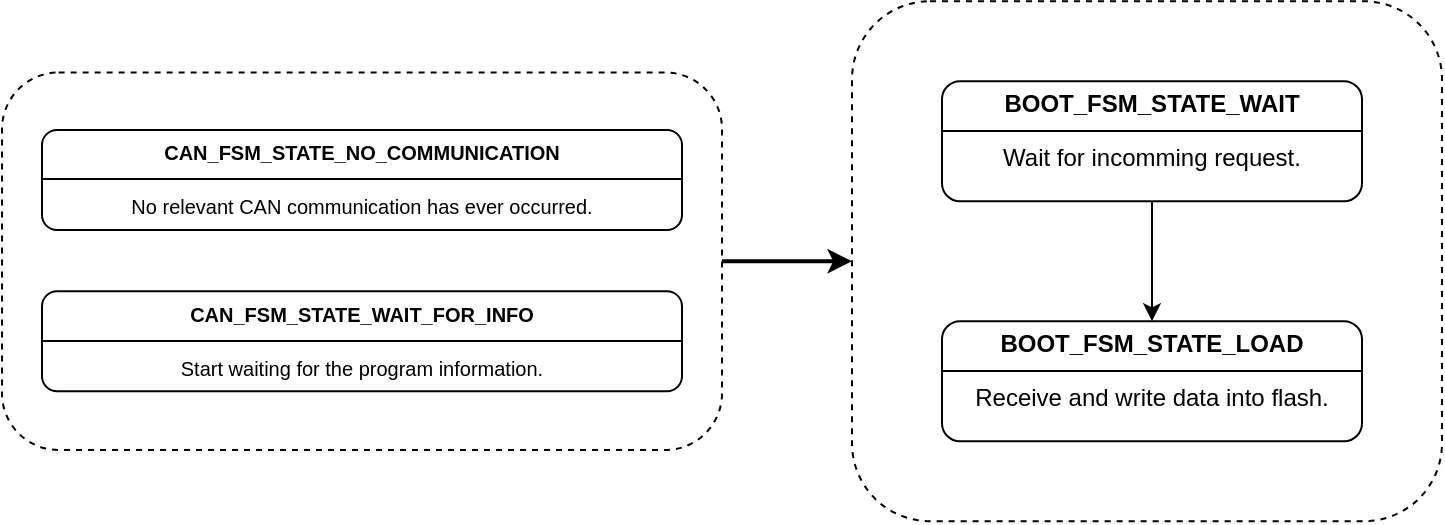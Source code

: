<mxfile version="25.0.2">
  <diagram name="Page-1" id="uJnSwQFBfMYG697cdR_P">
    <mxGraphModel dx="584" dy="956" grid="1" gridSize="10" guides="1" tooltips="1" connect="1" arrows="1" fold="1" page="1" pageScale="1" pageWidth="850" pageHeight="1100" math="0" shadow="0">
      <root>
        <mxCell id="0" />
        <mxCell id="1" parent="0" />
        <mxCell id="-xvEMrfOmnjokaiX4ckU-6" value="" style="rounded=1;whiteSpace=wrap;html=1;dashed=1;" parent="1" vertex="1">
          <mxGeometry x="1325" y="115.63" width="295" height="260" as="geometry" />
        </mxCell>
        <mxCell id="-xvEMrfOmnjokaiX4ckU-8" style="edgeStyle=orthogonalEdgeStyle;rounded=0;orthogonalLoop=1;jettySize=auto;html=1;exitX=1;exitY=0.5;exitDx=0;exitDy=0;entryX=0;entryY=0.5;entryDx=0;entryDy=0;strokeWidth=2;" parent="1" source="-xvEMrfOmnjokaiX4ckU-1" target="-xvEMrfOmnjokaiX4ckU-6" edge="1">
          <mxGeometry relative="1" as="geometry" />
        </mxCell>
        <mxCell id="-xvEMrfOmnjokaiX4ckU-1" value="" style="rounded=1;whiteSpace=wrap;html=1;dashed=1;" parent="1" vertex="1">
          <mxGeometry x="900" y="151.25" width="360" height="188.75" as="geometry" />
        </mxCell>
        <mxCell id="-xvEMrfOmnjokaiX4ckU-5" style="edgeStyle=orthogonalEdgeStyle;rounded=0;orthogonalLoop=1;jettySize=auto;html=1;exitX=0.5;exitY=1;exitDx=0;exitDy=0;entryX=0.5;entryY=0;entryDx=0;entryDy=0;" parent="1" source="-xvEMrfOmnjokaiX4ckU-3" target="-xvEMrfOmnjokaiX4ckU-11" edge="1">
          <mxGeometry relative="1" as="geometry">
            <mxPoint x="1475" y="275.63" as="targetPoint" />
          </mxGeometry>
        </mxCell>
        <mxCell id="-xvEMrfOmnjokaiX4ckU-3" value="&lt;p style=&quot;margin:0px;margin-top:4px;text-align:center;&quot;&gt;&lt;b&gt;BOOT_FSM_STATE_WAIT&lt;/b&gt;&lt;br&gt;&lt;/p&gt;&lt;hr size=&quot;1&quot; style=&quot;border-style:solid;&quot;&gt;&lt;div style=&quot;text-align: center; height: 2px;&quot;&gt;Wait for incomming request.&lt;/div&gt;" style="verticalAlign=top;align=left;overflow=fill;html=1;whiteSpace=wrap;rounded=1;" parent="1" vertex="1">
          <mxGeometry x="1370" y="155.63" width="210" height="60" as="geometry" />
        </mxCell>
        <mxCell id="-xvEMrfOmnjokaiX4ckU-9" value="&lt;p style=&quot;margin:0px;margin-top:4px;text-align:center;&quot;&gt;&lt;font style=&quot;font-size: 10px;&quot;&gt;&lt;b style=&quot;&quot;&gt;CAN_FSM_STATE_NO_COMMUNICATION&lt;/b&gt;&lt;br&gt;&lt;/font&gt;&lt;/p&gt;&lt;hr size=&quot;1&quot; style=&quot;border-style:solid;&quot;&gt;&lt;div style=&quot;text-align: center; height: 2px;&quot;&gt;&lt;font style=&quot;font-size: 10px;&quot;&gt;No relevant CAN communication has ever occurred.&lt;/font&gt;&lt;/div&gt;" style="verticalAlign=top;align=left;overflow=fill;html=1;whiteSpace=wrap;rounded=1;" parent="1" vertex="1">
          <mxGeometry x="920" y="180" width="320" height="50" as="geometry" />
        </mxCell>
        <mxCell id="-xvEMrfOmnjokaiX4ckU-10" value="&lt;p style=&quot;margin:0px;margin-top:4px;text-align:center;&quot;&gt;&lt;font style=&quot;&quot;&gt;&lt;span style=&quot;font-size: 10px;&quot;&gt;&lt;b&gt;CAN_FSM_STATE_WAIT_FOR_INFO&lt;/b&gt;&lt;/span&gt;&lt;br&gt;&lt;/font&gt;&lt;/p&gt;&lt;hr size=&quot;1&quot; style=&quot;border-style:solid;&quot;&gt;&lt;div style=&quot;text-align: center; height: 2px;&quot;&gt;&lt;font style=&quot;font-size: 10px;&quot;&gt;Start waiting for the program information.&lt;/font&gt;&lt;/div&gt;" style="verticalAlign=top;align=left;overflow=fill;html=1;whiteSpace=wrap;rounded=1;" parent="1" vertex="1">
          <mxGeometry x="920" y="260.63" width="320" height="50" as="geometry" />
        </mxCell>
        <mxCell id="-xvEMrfOmnjokaiX4ckU-11" value="&lt;p style=&quot;margin:0px;margin-top:4px;text-align:center;&quot;&gt;&lt;b&gt;BOOT_FSM_STATE_LOAD&lt;/b&gt;&lt;br&gt;&lt;/p&gt;&lt;hr size=&quot;1&quot; style=&quot;border-style:solid;&quot;&gt;&lt;div style=&quot;text-align: center; height: 2px;&quot;&gt;Receive and write data into flash.&lt;/div&gt;" style="verticalAlign=top;align=left;overflow=fill;html=1;whiteSpace=wrap;rounded=1;" parent="1" vertex="1">
          <mxGeometry x="1370" y="275.63" width="210" height="60" as="geometry" />
        </mxCell>
      </root>
    </mxGraphModel>
  </diagram>
</mxfile>
